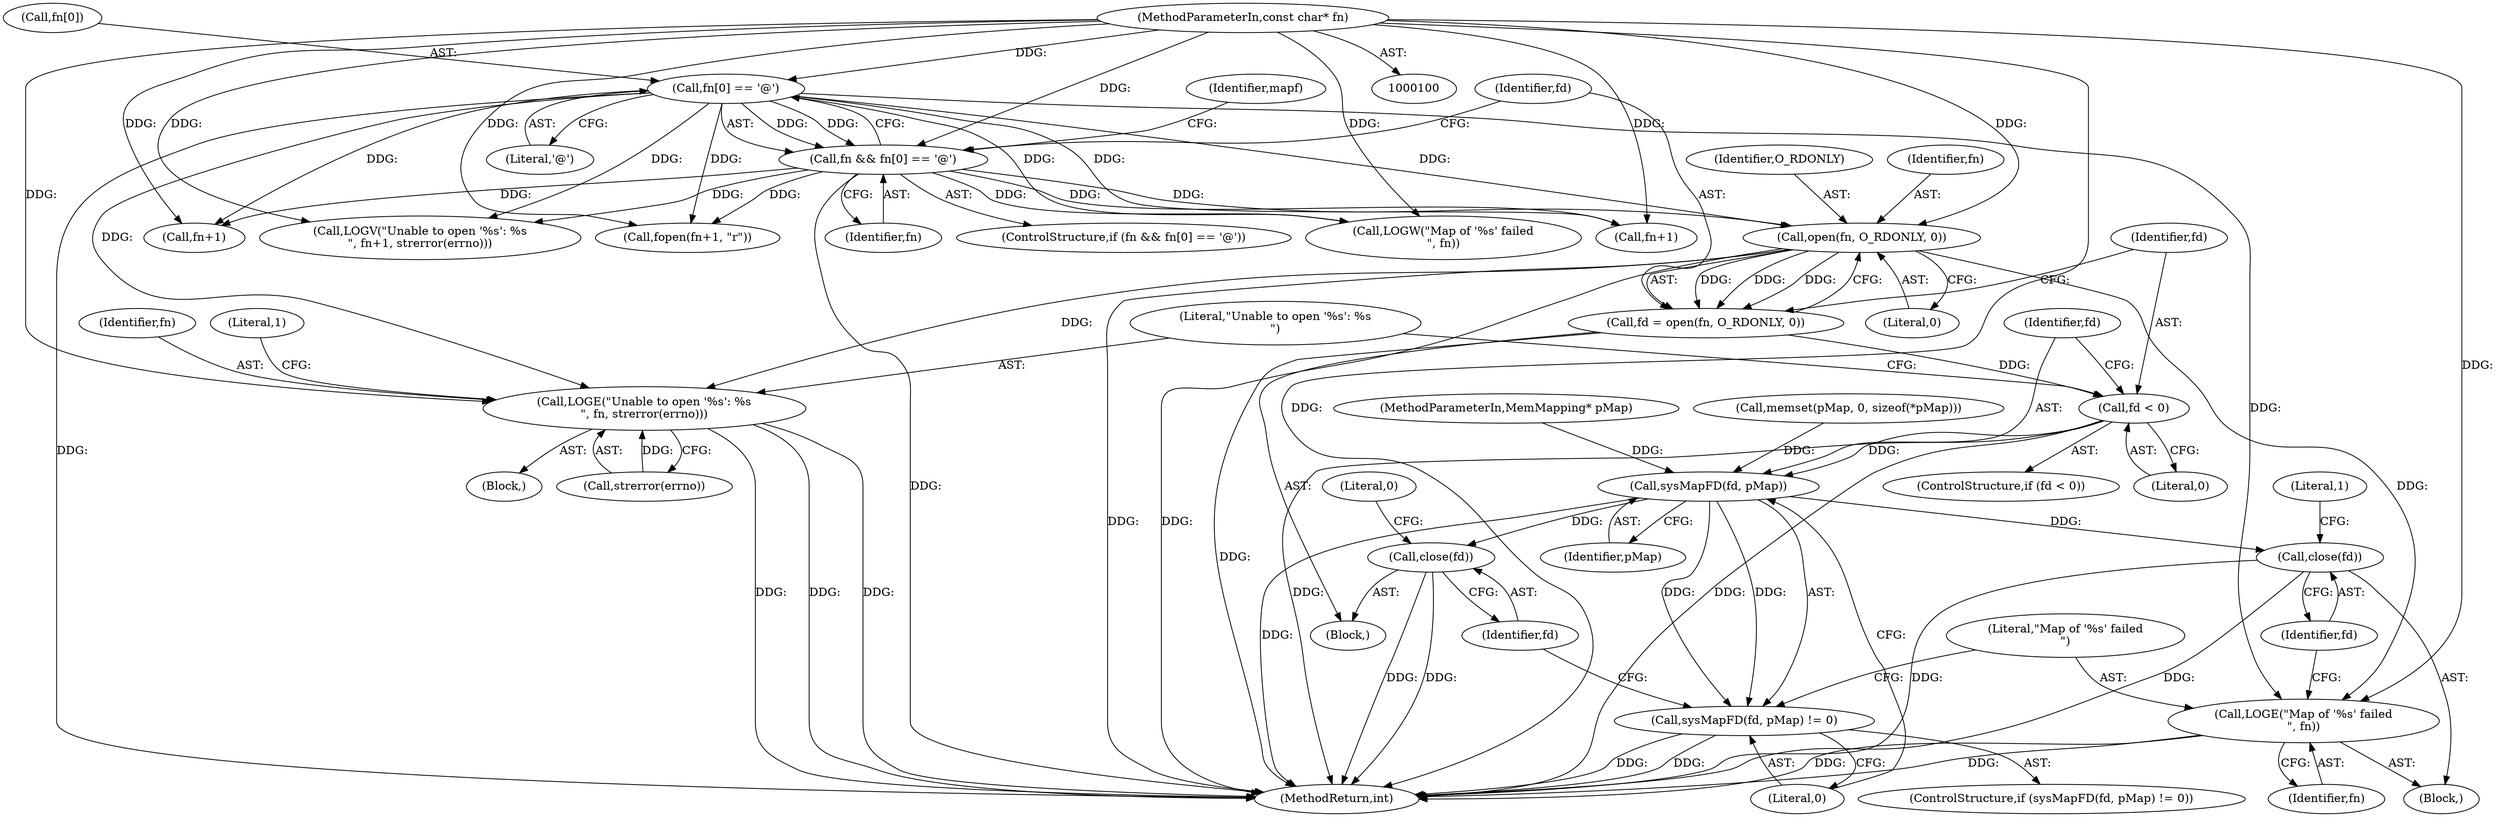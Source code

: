 digraph "0_Android_28a566f7731b4cb76d2a9ba16d997ac5aeb07dad_1@pointer" {
"1000164" [label="(Call,open(fn, O_RDONLY, 0))"];
"1000113" [label="(Call,fn[0] == '@')"];
"1000101" [label="(MethodParameterIn,const char* fn)"];
"1000111" [label="(Call,fn && fn[0] == '@')"];
"1000162" [label="(Call,fd = open(fn, O_RDONLY, 0))"];
"1000169" [label="(Call,fd < 0)"];
"1000183" [label="(Call,sysMapFD(fd, pMap))"];
"1000182" [label="(Call,sysMapFD(fd, pMap) != 0)"];
"1000191" [label="(Call,close(fd))"];
"1000196" [label="(Call,close(fd))"];
"1000173" [label="(Call,LOGE(\"Unable to open '%s': %s\n\", fn, strerror(errno)))"];
"1000188" [label="(Call,LOGE(\"Map of '%s' failed\n\", fn))"];
"1000189" [label="(Literal,\"Map of '%s' failed\n\")"];
"1000112" [label="(Identifier,fn)"];
"1000171" [label="(Literal,0)"];
"1000104" [label="(Call,memset(pMap, 0, sizeof(*pMap)))"];
"1000195" [label="(Literal,1)"];
"1000200" [label="(MethodReturn,int)"];
"1000163" [label="(Identifier,fd)"];
"1000160" [label="(Block,)"];
"1000186" [label="(Literal,0)"];
"1000169" [label="(Call,fd < 0)"];
"1000164" [label="(Call,open(fn, O_RDONLY, 0))"];
"1000191" [label="(Call,close(fd))"];
"1000197" [label="(Identifier,fd)"];
"1000170" [label="(Identifier,fd)"];
"1000166" [label="(Identifier,O_RDONLY)"];
"1000134" [label="(Call,fn+1)"];
"1000182" [label="(Call,sysMapFD(fd, pMap) != 0)"];
"1000187" [label="(Block,)"];
"1000196" [label="(Call,close(fd))"];
"1000180" [label="(Literal,1)"];
"1000123" [label="(Call,fn+1)"];
"1000165" [label="(Identifier,fn)"];
"1000174" [label="(Literal,\"Unable to open '%s': %s\n\")"];
"1000192" [label="(Identifier,fd)"];
"1000188" [label="(Call,LOGE(\"Map of '%s' failed\n\", fn))"];
"1000117" [label="(Literal,'@')"];
"1000121" [label="(Identifier,mapf)"];
"1000184" [label="(Identifier,fd)"];
"1000110" [label="(ControlStructure,if (fn && fn[0] == '@'))"];
"1000183" [label="(Call,sysMapFD(fd, pMap))"];
"1000173" [label="(Call,LOGE(\"Unable to open '%s': %s\n\", fn, strerror(errno)))"];
"1000167" [label="(Literal,0)"];
"1000111" [label="(Call,fn && fn[0] == '@')"];
"1000181" [label="(ControlStructure,if (sysMapFD(fd, pMap) != 0))"];
"1000162" [label="(Call,fd = open(fn, O_RDONLY, 0))"];
"1000176" [label="(Call,strerror(errno))"];
"1000190" [label="(Identifier,fn)"];
"1000168" [label="(ControlStructure,if (fd < 0))"];
"1000185" [label="(Identifier,pMap)"];
"1000101" [label="(MethodParameterIn,const char* fn)"];
"1000102" [label="(MethodParameterIn,MemMapping* pMap)"];
"1000175" [label="(Identifier,fn)"];
"1000122" [label="(Call,fopen(fn+1, \"r\"))"];
"1000114" [label="(Call,fn[0])"];
"1000149" [label="(Call,LOGW(\"Map of '%s' failed\n\", fn))"];
"1000199" [label="(Literal,0)"];
"1000113" [label="(Call,fn[0] == '@')"];
"1000172" [label="(Block,)"];
"1000132" [label="(Call,LOGV(\"Unable to open '%s': %s\n\", fn+1, strerror(errno)))"];
"1000164" -> "1000162"  [label="AST: "];
"1000164" -> "1000167"  [label="CFG: "];
"1000165" -> "1000164"  [label="AST: "];
"1000166" -> "1000164"  [label="AST: "];
"1000167" -> "1000164"  [label="AST: "];
"1000162" -> "1000164"  [label="CFG: "];
"1000164" -> "1000200"  [label="DDG: "];
"1000164" -> "1000200"  [label="DDG: "];
"1000164" -> "1000162"  [label="DDG: "];
"1000164" -> "1000162"  [label="DDG: "];
"1000164" -> "1000162"  [label="DDG: "];
"1000113" -> "1000164"  [label="DDG: "];
"1000111" -> "1000164"  [label="DDG: "];
"1000101" -> "1000164"  [label="DDG: "];
"1000164" -> "1000173"  [label="DDG: "];
"1000164" -> "1000188"  [label="DDG: "];
"1000113" -> "1000111"  [label="AST: "];
"1000113" -> "1000117"  [label="CFG: "];
"1000114" -> "1000113"  [label="AST: "];
"1000117" -> "1000113"  [label="AST: "];
"1000111" -> "1000113"  [label="CFG: "];
"1000113" -> "1000200"  [label="DDG: "];
"1000113" -> "1000111"  [label="DDG: "];
"1000113" -> "1000111"  [label="DDG: "];
"1000101" -> "1000113"  [label="DDG: "];
"1000113" -> "1000122"  [label="DDG: "];
"1000113" -> "1000123"  [label="DDG: "];
"1000113" -> "1000132"  [label="DDG: "];
"1000113" -> "1000134"  [label="DDG: "];
"1000113" -> "1000149"  [label="DDG: "];
"1000113" -> "1000173"  [label="DDG: "];
"1000113" -> "1000188"  [label="DDG: "];
"1000101" -> "1000100"  [label="AST: "];
"1000101" -> "1000200"  [label="DDG: "];
"1000101" -> "1000111"  [label="DDG: "];
"1000101" -> "1000122"  [label="DDG: "];
"1000101" -> "1000123"  [label="DDG: "];
"1000101" -> "1000132"  [label="DDG: "];
"1000101" -> "1000134"  [label="DDG: "];
"1000101" -> "1000149"  [label="DDG: "];
"1000101" -> "1000173"  [label="DDG: "];
"1000101" -> "1000188"  [label="DDG: "];
"1000111" -> "1000110"  [label="AST: "];
"1000111" -> "1000112"  [label="CFG: "];
"1000112" -> "1000111"  [label="AST: "];
"1000121" -> "1000111"  [label="CFG: "];
"1000163" -> "1000111"  [label="CFG: "];
"1000111" -> "1000200"  [label="DDG: "];
"1000111" -> "1000122"  [label="DDG: "];
"1000111" -> "1000123"  [label="DDG: "];
"1000111" -> "1000132"  [label="DDG: "];
"1000111" -> "1000134"  [label="DDG: "];
"1000111" -> "1000149"  [label="DDG: "];
"1000162" -> "1000160"  [label="AST: "];
"1000163" -> "1000162"  [label="AST: "];
"1000170" -> "1000162"  [label="CFG: "];
"1000162" -> "1000200"  [label="DDG: "];
"1000162" -> "1000169"  [label="DDG: "];
"1000169" -> "1000168"  [label="AST: "];
"1000169" -> "1000171"  [label="CFG: "];
"1000170" -> "1000169"  [label="AST: "];
"1000171" -> "1000169"  [label="AST: "];
"1000174" -> "1000169"  [label="CFG: "];
"1000184" -> "1000169"  [label="CFG: "];
"1000169" -> "1000200"  [label="DDG: "];
"1000169" -> "1000200"  [label="DDG: "];
"1000169" -> "1000183"  [label="DDG: "];
"1000183" -> "1000182"  [label="AST: "];
"1000183" -> "1000185"  [label="CFG: "];
"1000184" -> "1000183"  [label="AST: "];
"1000185" -> "1000183"  [label="AST: "];
"1000186" -> "1000183"  [label="CFG: "];
"1000183" -> "1000200"  [label="DDG: "];
"1000183" -> "1000182"  [label="DDG: "];
"1000183" -> "1000182"  [label="DDG: "];
"1000104" -> "1000183"  [label="DDG: "];
"1000102" -> "1000183"  [label="DDG: "];
"1000183" -> "1000191"  [label="DDG: "];
"1000183" -> "1000196"  [label="DDG: "];
"1000182" -> "1000181"  [label="AST: "];
"1000182" -> "1000186"  [label="CFG: "];
"1000186" -> "1000182"  [label="AST: "];
"1000189" -> "1000182"  [label="CFG: "];
"1000197" -> "1000182"  [label="CFG: "];
"1000182" -> "1000200"  [label="DDG: "];
"1000182" -> "1000200"  [label="DDG: "];
"1000191" -> "1000187"  [label="AST: "];
"1000191" -> "1000192"  [label="CFG: "];
"1000192" -> "1000191"  [label="AST: "];
"1000195" -> "1000191"  [label="CFG: "];
"1000191" -> "1000200"  [label="DDG: "];
"1000191" -> "1000200"  [label="DDG: "];
"1000196" -> "1000160"  [label="AST: "];
"1000196" -> "1000197"  [label="CFG: "];
"1000197" -> "1000196"  [label="AST: "];
"1000199" -> "1000196"  [label="CFG: "];
"1000196" -> "1000200"  [label="DDG: "];
"1000196" -> "1000200"  [label="DDG: "];
"1000173" -> "1000172"  [label="AST: "];
"1000173" -> "1000176"  [label="CFG: "];
"1000174" -> "1000173"  [label="AST: "];
"1000175" -> "1000173"  [label="AST: "];
"1000176" -> "1000173"  [label="AST: "];
"1000180" -> "1000173"  [label="CFG: "];
"1000173" -> "1000200"  [label="DDG: "];
"1000173" -> "1000200"  [label="DDG: "];
"1000173" -> "1000200"  [label="DDG: "];
"1000176" -> "1000173"  [label="DDG: "];
"1000188" -> "1000187"  [label="AST: "];
"1000188" -> "1000190"  [label="CFG: "];
"1000189" -> "1000188"  [label="AST: "];
"1000190" -> "1000188"  [label="AST: "];
"1000192" -> "1000188"  [label="CFG: "];
"1000188" -> "1000200"  [label="DDG: "];
"1000188" -> "1000200"  [label="DDG: "];
}
